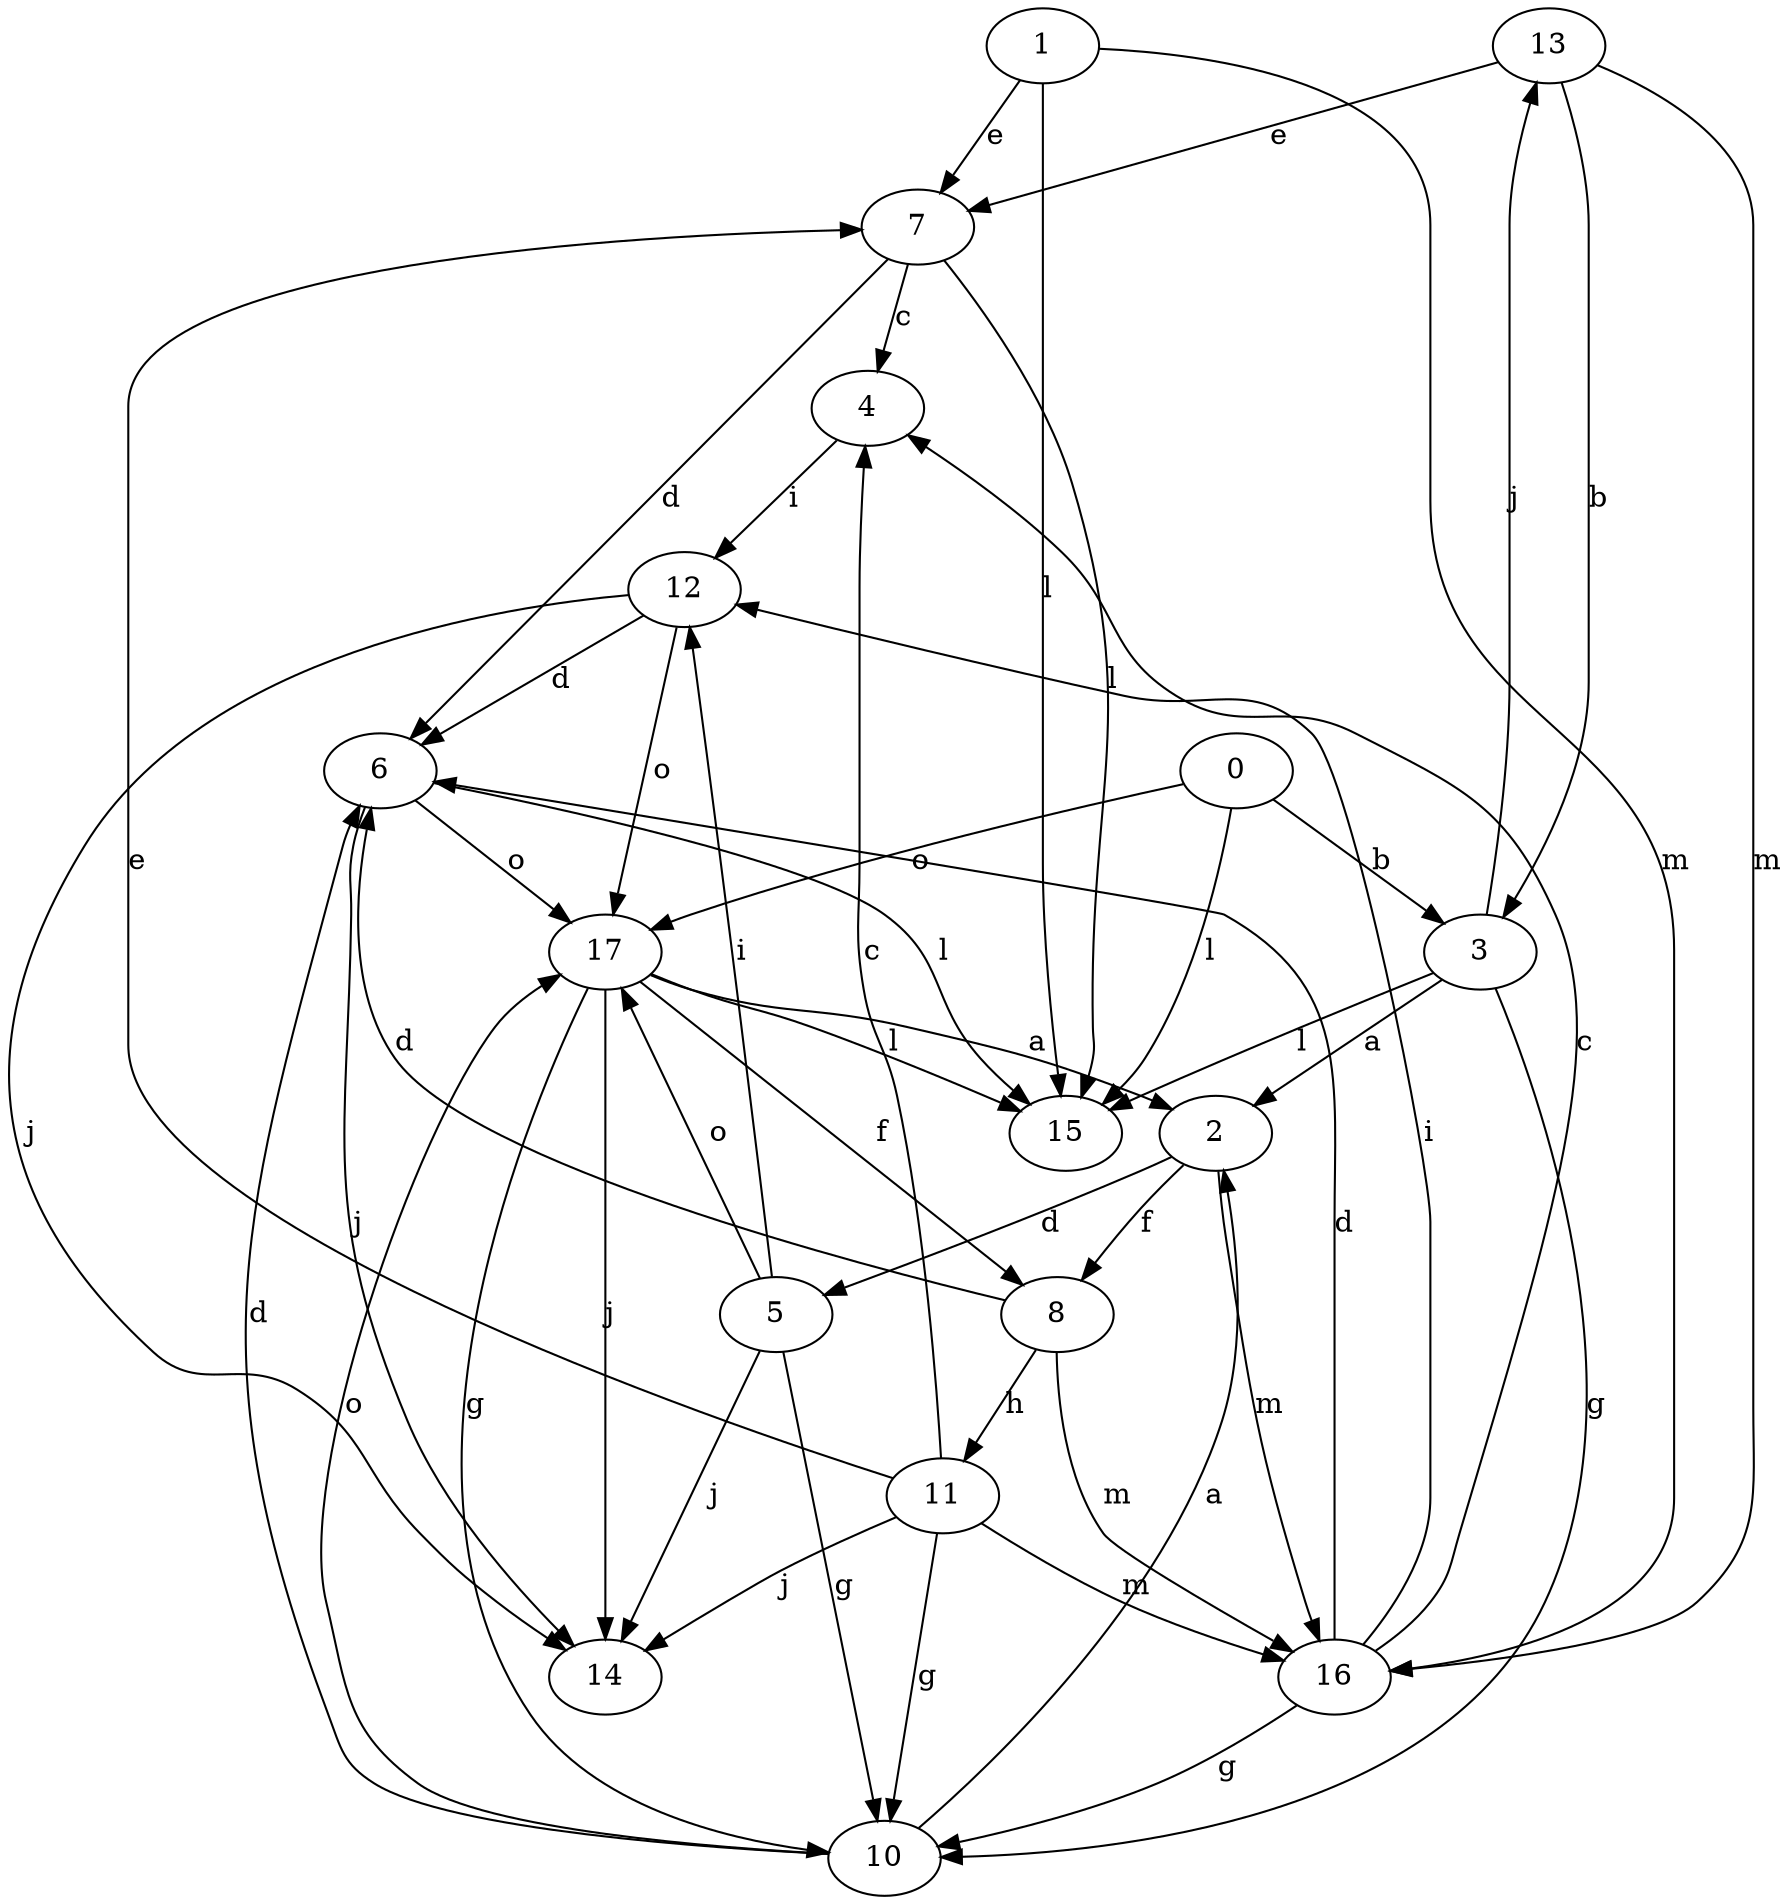 strict digraph  {
1;
2;
3;
4;
5;
6;
7;
8;
10;
11;
12;
13;
14;
0;
15;
16;
17;
1 -> 7  [label=e];
1 -> 15  [label=l];
1 -> 16  [label=m];
2 -> 5  [label=d];
2 -> 8  [label=f];
2 -> 16  [label=m];
3 -> 2  [label=a];
3 -> 10  [label=g];
3 -> 13  [label=j];
3 -> 15  [label=l];
4 -> 12  [label=i];
5 -> 10  [label=g];
5 -> 12  [label=i];
5 -> 14  [label=j];
5 -> 17  [label=o];
6 -> 14  [label=j];
6 -> 15  [label=l];
6 -> 17  [label=o];
7 -> 4  [label=c];
7 -> 6  [label=d];
7 -> 15  [label=l];
8 -> 6  [label=d];
8 -> 11  [label=h];
8 -> 16  [label=m];
10 -> 2  [label=a];
10 -> 6  [label=d];
10 -> 17  [label=o];
11 -> 4  [label=c];
11 -> 7  [label=e];
11 -> 10  [label=g];
11 -> 14  [label=j];
11 -> 16  [label=m];
12 -> 6  [label=d];
12 -> 14  [label=j];
12 -> 17  [label=o];
13 -> 3  [label=b];
13 -> 7  [label=e];
13 -> 16  [label=m];
0 -> 3  [label=b];
0 -> 15  [label=l];
0 -> 17  [label=o];
16 -> 4  [label=c];
16 -> 6  [label=d];
16 -> 10  [label=g];
16 -> 12  [label=i];
17 -> 2  [label=a];
17 -> 8  [label=f];
17 -> 10  [label=g];
17 -> 14  [label=j];
17 -> 15  [label=l];
}
